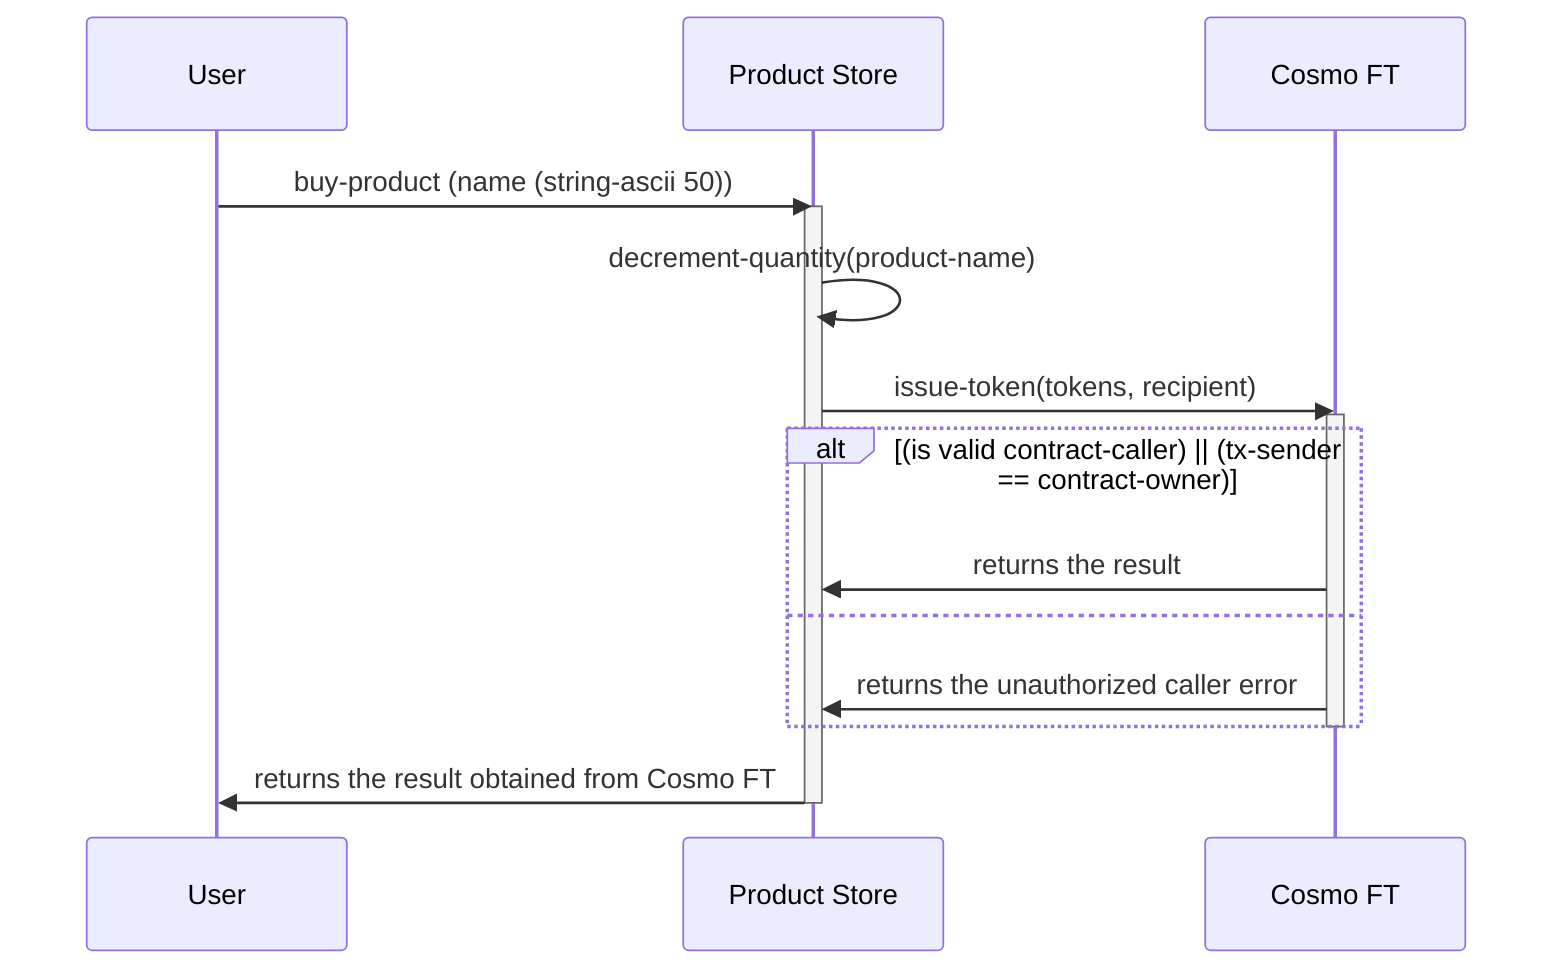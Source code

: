 sequenceDiagram
  participant User 
  participant Product Store 
  participant Cosmo FT

  User ->> Product Store: buy-product (name (string-ascii 50))
  activate  Product Store
  Product Store ->> Product Store: decrement-quantity(product-name)
  Product Store ->> Cosmo FT: issue-token(tokens, recipient)
  activate Cosmo FT
  alt (is valid contract-caller) || (tx-sender == contract-owner)
  Cosmo FT ->> Product Store: returns the result
  else
  Cosmo FT ->> Product Store: returns the unauthorized caller error
  end
  deactivate Cosmo FT
  Product Store ->> User: returns the result obtained from Cosmo FT
  deactivate Product Store